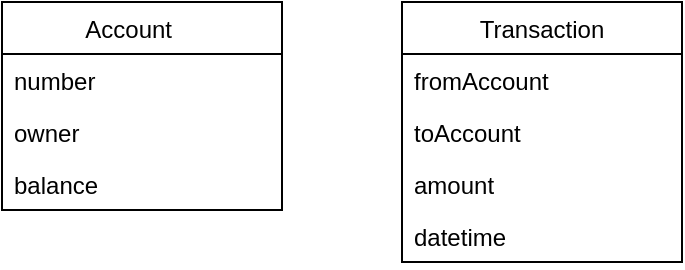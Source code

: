 <mxfile version="16.5.6" type="device"><diagram id="r95JE3ie9aYwO2FnVdmd" name="Page-1"><mxGraphModel dx="1418" dy="688" grid="1" gridSize="10" guides="1" tooltips="1" connect="1" arrows="1" fold="1" page="1" pageScale="1" pageWidth="850" pageHeight="1100" math="0" shadow="0"><root><mxCell id="0"/><mxCell id="1" parent="0"/><mxCell id="gY4noRjyGzVmdLjAURFY-1" value="Account    " style="swimlane;fontStyle=0;childLayout=stackLayout;horizontal=1;startSize=26;fillColor=none;horizontalStack=0;resizeParent=1;resizeParentMax=0;resizeLast=0;collapsible=1;marginBottom=0;" parent="1" vertex="1"><mxGeometry x="220" y="130" width="140" height="104" as="geometry"/></mxCell><mxCell id="gY4noRjyGzVmdLjAURFY-2" value="number" style="text;strokeColor=none;fillColor=none;align=left;verticalAlign=top;spacingLeft=4;spacingRight=4;overflow=hidden;rotatable=0;points=[[0,0.5],[1,0.5]];portConstraint=eastwest;" parent="gY4noRjyGzVmdLjAURFY-1" vertex="1"><mxGeometry y="26" width="140" height="26" as="geometry"/></mxCell><mxCell id="gY4noRjyGzVmdLjAURFY-3" value="owner" style="text;strokeColor=none;fillColor=none;align=left;verticalAlign=top;spacingLeft=4;spacingRight=4;overflow=hidden;rotatable=0;points=[[0,0.5],[1,0.5]];portConstraint=eastwest;" parent="gY4noRjyGzVmdLjAURFY-1" vertex="1"><mxGeometry y="52" width="140" height="26" as="geometry"/></mxCell><mxCell id="gY4noRjyGzVmdLjAURFY-4" value="balance" style="text;strokeColor=none;fillColor=none;align=left;verticalAlign=top;spacingLeft=4;spacingRight=4;overflow=hidden;rotatable=0;points=[[0,0.5],[1,0.5]];portConstraint=eastwest;" parent="gY4noRjyGzVmdLjAURFY-1" vertex="1"><mxGeometry y="78" width="140" height="26" as="geometry"/></mxCell><mxCell id="gY4noRjyGzVmdLjAURFY-5" value="Transaction" style="swimlane;fontStyle=0;childLayout=stackLayout;horizontal=1;startSize=26;fillColor=none;horizontalStack=0;resizeParent=1;resizeParentMax=0;resizeLast=0;collapsible=1;marginBottom=0;" parent="1" vertex="1"><mxGeometry x="420" y="130" width="140" height="130" as="geometry"/></mxCell><mxCell id="mLwmJhxJ1Dl3l1D_PLKk-4" value="fromAccount" style="text;strokeColor=none;fillColor=none;align=left;verticalAlign=top;spacingLeft=4;spacingRight=4;overflow=hidden;rotatable=0;points=[[0,0.5],[1,0.5]];portConstraint=eastwest;" vertex="1" parent="gY4noRjyGzVmdLjAURFY-5"><mxGeometry y="26" width="140" height="26" as="geometry"/></mxCell><mxCell id="mLwmJhxJ1Dl3l1D_PLKk-5" value="toAccount" style="text;strokeColor=none;fillColor=none;align=left;verticalAlign=top;spacingLeft=4;spacingRight=4;overflow=hidden;rotatable=0;points=[[0,0.5],[1,0.5]];portConstraint=eastwest;" vertex="1" parent="gY4noRjyGzVmdLjAURFY-5"><mxGeometry y="52" width="140" height="26" as="geometry"/></mxCell><mxCell id="gY4noRjyGzVmdLjAURFY-8" value="amount" style="text;strokeColor=none;fillColor=none;align=left;verticalAlign=top;spacingLeft=4;spacingRight=4;overflow=hidden;rotatable=0;points=[[0,0.5],[1,0.5]];portConstraint=eastwest;" parent="gY4noRjyGzVmdLjAURFY-5" vertex="1"><mxGeometry y="78" width="140" height="26" as="geometry"/></mxCell><mxCell id="gY4noRjyGzVmdLjAURFY-9" value="datetime" style="text;strokeColor=none;fillColor=none;align=left;verticalAlign=top;spacingLeft=4;spacingRight=4;overflow=hidden;rotatable=0;points=[[0,0.5],[1,0.5]];portConstraint=eastwest;" parent="gY4noRjyGzVmdLjAURFY-5" vertex="1"><mxGeometry y="104" width="140" height="26" as="geometry"/></mxCell></root></mxGraphModel></diagram></mxfile>